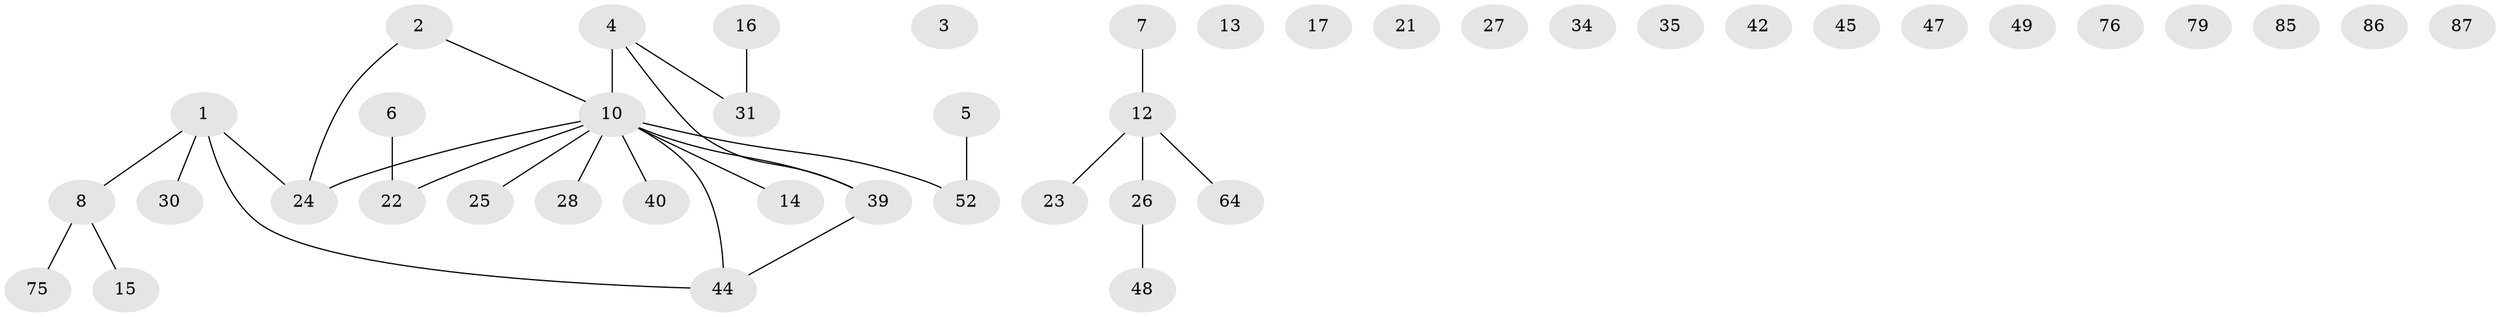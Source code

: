 // original degree distribution, {2: 0.2413793103448276, 3: 0.1839080459770115, 0: 0.13793103448275862, 5: 0.034482758620689655, 1: 0.3333333333333333, 4: 0.06896551724137931}
// Generated by graph-tools (version 1.1) at 2025/13/03/09/25 04:13:04]
// undirected, 43 vertices, 29 edges
graph export_dot {
graph [start="1"]
  node [color=gray90,style=filled];
  1 [super="+55+11"];
  2 [super="+32+9"];
  3;
  4 [super="+59+56+41"];
  5 [super="+46"];
  6;
  7;
  8 [super="+18"];
  10 [super="+20+19"];
  12 [super="+66"];
  13 [super="+57+67"];
  14;
  15;
  16 [super="+77+29"];
  17;
  21;
  22 [super="+36+38"];
  23;
  24;
  25;
  26 [super="+50"];
  27;
  28 [super="+65"];
  30;
  31 [super="+33"];
  34 [super="+53"];
  35;
  39 [super="+84"];
  40;
  42;
  44 [super="+51"];
  45;
  47 [super="+63"];
  48;
  49 [super="+78"];
  52 [super="+70"];
  64 [super="+73"];
  75;
  76;
  79;
  85;
  86;
  87;
  1 -- 8;
  1 -- 24;
  1 -- 30;
  1 -- 44;
  2 -- 10;
  2 -- 24;
  4 -- 10 [weight=3];
  4 -- 31;
  4 -- 39;
  5 -- 52;
  6 -- 22;
  7 -- 12;
  8 -- 75;
  8 -- 15;
  10 -- 39;
  10 -- 28;
  10 -- 40;
  10 -- 44;
  10 -- 14;
  10 -- 52;
  10 -- 22 [weight=2];
  10 -- 24;
  10 -- 25;
  12 -- 26;
  12 -- 64;
  12 -- 23;
  16 -- 31;
  26 -- 48;
  39 -- 44;
}
